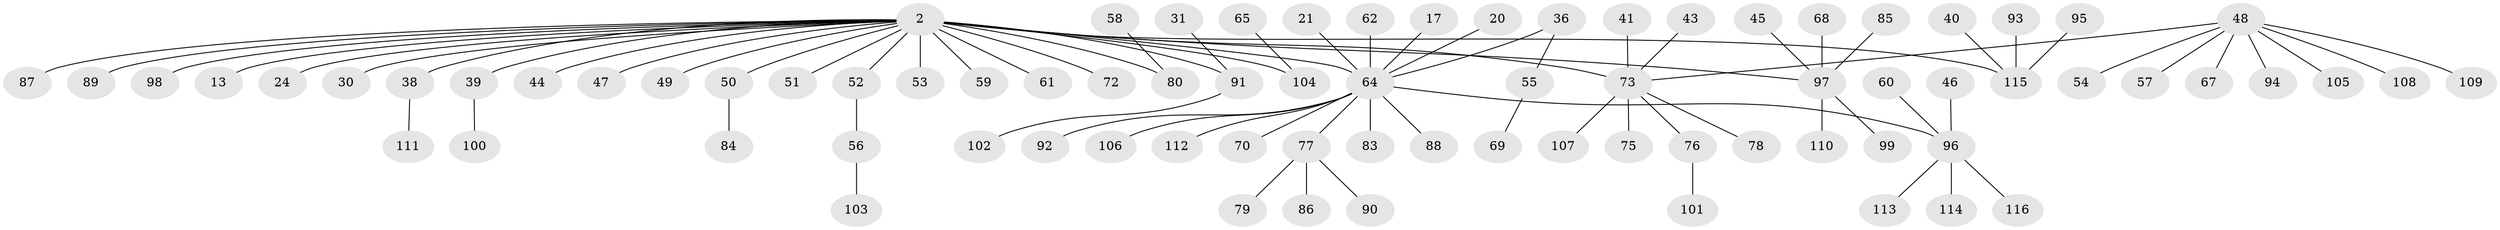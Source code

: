 // original degree distribution, {4: 0.05172413793103448, 27: 0.008620689655172414, 5: 0.034482758620689655, 13: 0.008620689655172414, 3: 0.0603448275862069, 1: 0.646551724137931, 2: 0.16379310344827586, 7: 0.017241379310344827, 6: 0.008620689655172414}
// Generated by graph-tools (version 1.1) at 2025/50/03/04/25 21:50:18]
// undirected, 81 vertices, 80 edges
graph export_dot {
graph [start="1"]
  node [color=gray90,style=filled];
  2 [super="+1"];
  13;
  17;
  20;
  21;
  24;
  30;
  31;
  36;
  38;
  39 [super="+27"];
  40;
  41;
  43;
  44;
  45;
  46;
  47;
  48 [super="+26+33"];
  49 [super="+32"];
  50 [super="+9"];
  51;
  52;
  53;
  54;
  55;
  56;
  57;
  58;
  59;
  60;
  61;
  62;
  64 [super="+5+7+4+35"];
  65;
  67;
  68;
  69;
  70;
  72;
  73 [super="+34+71"];
  75;
  76;
  77;
  78;
  79;
  80 [super="+14"];
  83;
  84;
  85;
  86;
  87;
  88;
  89;
  90;
  91 [super="+28"];
  92;
  93;
  94;
  95;
  96 [super="+15+81"];
  97 [super="+29+66+82"];
  98;
  99;
  100;
  101;
  102;
  103;
  104 [super="+16+18+23"];
  105;
  106;
  107;
  108;
  109;
  110;
  111;
  112;
  113;
  114;
  115 [super="+37"];
  116;
  2 -- 13;
  2 -- 24;
  2 -- 30;
  2 -- 38;
  2 -- 44;
  2 -- 47;
  2 -- 51;
  2 -- 52;
  2 -- 53;
  2 -- 59;
  2 -- 61;
  2 -- 72;
  2 -- 73 [weight=3];
  2 -- 87;
  2 -- 89;
  2 -- 91 [weight=2];
  2 -- 98;
  2 -- 64 [weight=2];
  2 -- 80;
  2 -- 115;
  2 -- 50;
  2 -- 97;
  2 -- 104;
  2 -- 39;
  2 -- 49;
  17 -- 64;
  20 -- 64;
  21 -- 64;
  31 -- 91;
  36 -- 55;
  36 -- 64;
  38 -- 111;
  39 -- 100;
  40 -- 115;
  41 -- 73;
  43 -- 73;
  45 -- 97;
  46 -- 96;
  48 -- 94;
  48 -- 54;
  48 -- 105;
  48 -- 57;
  48 -- 67;
  48 -- 108;
  48 -- 109;
  48 -- 73;
  50 -- 84;
  52 -- 56;
  55 -- 69;
  56 -- 103;
  58 -- 80;
  60 -- 96;
  62 -- 64;
  64 -- 106;
  64 -- 77;
  64 -- 112;
  64 -- 83;
  64 -- 88;
  64 -- 70;
  64 -- 92;
  64 -- 96;
  65 -- 104;
  68 -- 97;
  73 -- 78;
  73 -- 107;
  73 -- 75;
  73 -- 76;
  76 -- 101;
  77 -- 79;
  77 -- 86;
  77 -- 90;
  85 -- 97;
  91 -- 102;
  93 -- 115;
  95 -- 115;
  96 -- 113;
  96 -- 114;
  96 -- 116;
  97 -- 99;
  97 -- 110;
}
